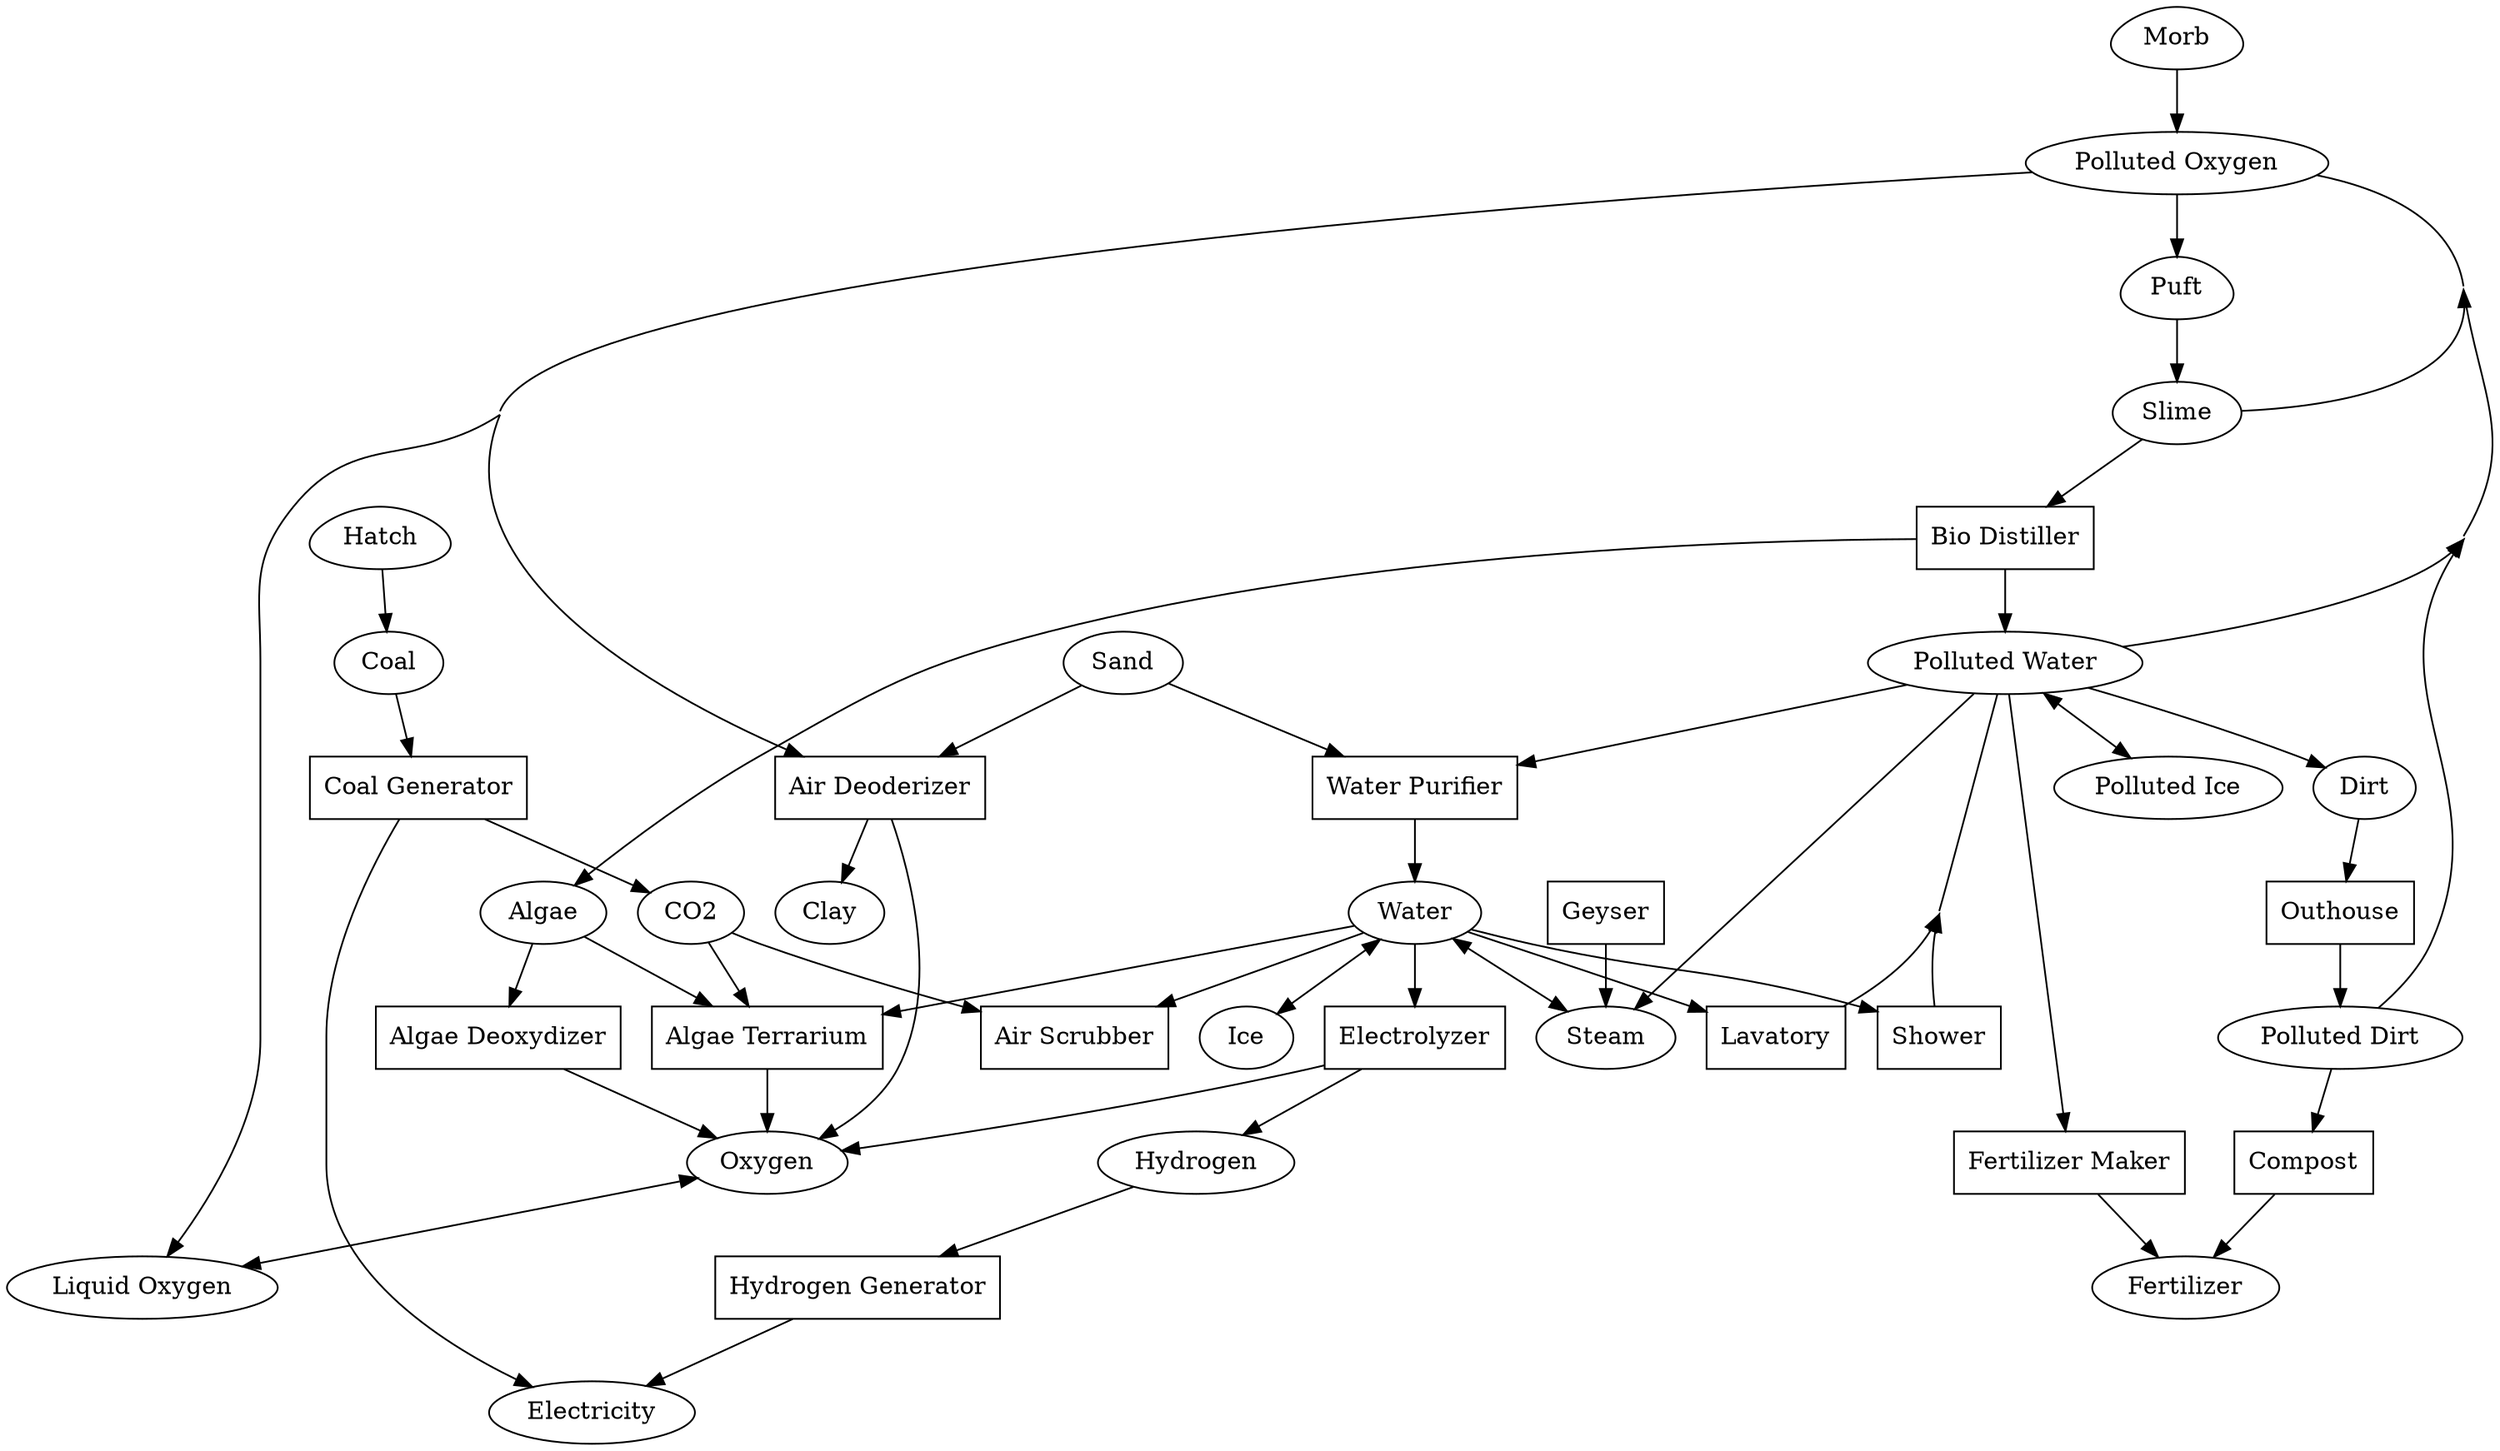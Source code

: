 strict digraph G {
	overlap=false;
	splines=true;

	graph [concentrate=true]

	// oxygen
	"Algae Deoxydizer" [shape=box];
	"Algae" -> "Algae Deoxydizer";
	"Algae Deoxydizer" -> "Oxygen";

	"Algae Terrarium" [shape=box];
	"CO2" -> "Algae Terrarium";
	"Water" -> "Algae Terrarium";
	"Algae" -> "Algae Terrarium";
	"Algae Terrarium" -> "Oxygen";

	"Electrolyzer" [shape=box];
	"Water" -> "Electrolyzer";
	"Electrolyzer" -> "Oxygen";
	"Electrolyzer" -> "Hydrogen";

	"Air Deoderizer" [shape=box];
	"Polluted Oxygen" -> "Air Deoderizer";
	"Sand" -> "Air Deoderizer";
	"Air Deoderizer" -> "Clay";
	"Air Deoderizer" -> "Oxygen";

	"Air Scrubber" [shape=box];
	"CO2" -> "Air Scrubber";
	"Water" -> "Air Scrubber";

	// power
	"Hydrogen Generator" [shape=box];
	"Hydrogen" -> "Hydrogen Generator";
	"Hydrogen Generator" -> "Electricity";

	"Coal Generator" [shape=box];
	"Coal" -> "Coal Generator";
	"Coal Generator" -> "Electricity";
	"Coal Generator" -> "CO2";

	// plumbing
	"Outhouse" [shape=box];
	"Dirt" -> "Outhouse";
	"Outhouse" -> "Polluted Dirt";

	"Lavatory" [shape=box];
	"Water" -> "Lavatory";
	"Lavatory" -> "Polluted Water";

	"Shower" [shape=box];
	"Water" -> "Shower";
	"Shower" -> "Polluted Water";

	// refinement
	"Bio Distiller" [shape=box];
	"Slime" -> "Bio Distiller";
	"Bio Distiller" -> "Algae";
	"Bio Distiller" -> "Polluted Water";

	"Water Purifier" [shape=box];
	"Polluted Water" -> "Water Purifier";
	"Sand" -> "Water Purifier";
	"Water Purifier" -> "Water";

	"Compost" [shape=box];
	"Polluted Dirt" -> "Compost";
	"Compost" -> "Fertilizer";

	"Fertilizer Maker" [shape=box];
	"Polluted Water" -> "Fertilizer Maker";
	"Fertilizer Maker" -> "Fertilizer";

	// resources
	"Slime" -> "Polluted Oxygen";

	"Polluted Water" -> "Steam";
	"Polluted Water" -> "Dirt";
	"Polluted Water" -> "Polluted Oxygen";
	"Polluted Water" -> "Polluted Ice";
	"Polluted Ice" -> "Polluted Water";
	"Water" -> "Steam";
	"Geyser" [shape=box];
	"Geyser" -> "Steam";

	"Polluted Oxygen" -> "Liquid Oxygen";
	"Oxygen" -> "Liquid Oxygen";

	"Liquid Oxygen" -> "Oxygen";

	"Steam" -> "Water";

	"Water" -> "Ice";
	"Ice" -> "Water";

	"Polluted Dirt" -> "Polluted Oxygen";

	// creatures
	"Hatch" [shape=egg];
	"Hatch" -> "Coal";

	"Morb" [shape=egg];
	"Morb" -> "Polluted Oxygen";

	"Puft" [shape=egg];
	"Polluted Oxygen" -> "Puft";
	"Puft" -> "Slime";
}
